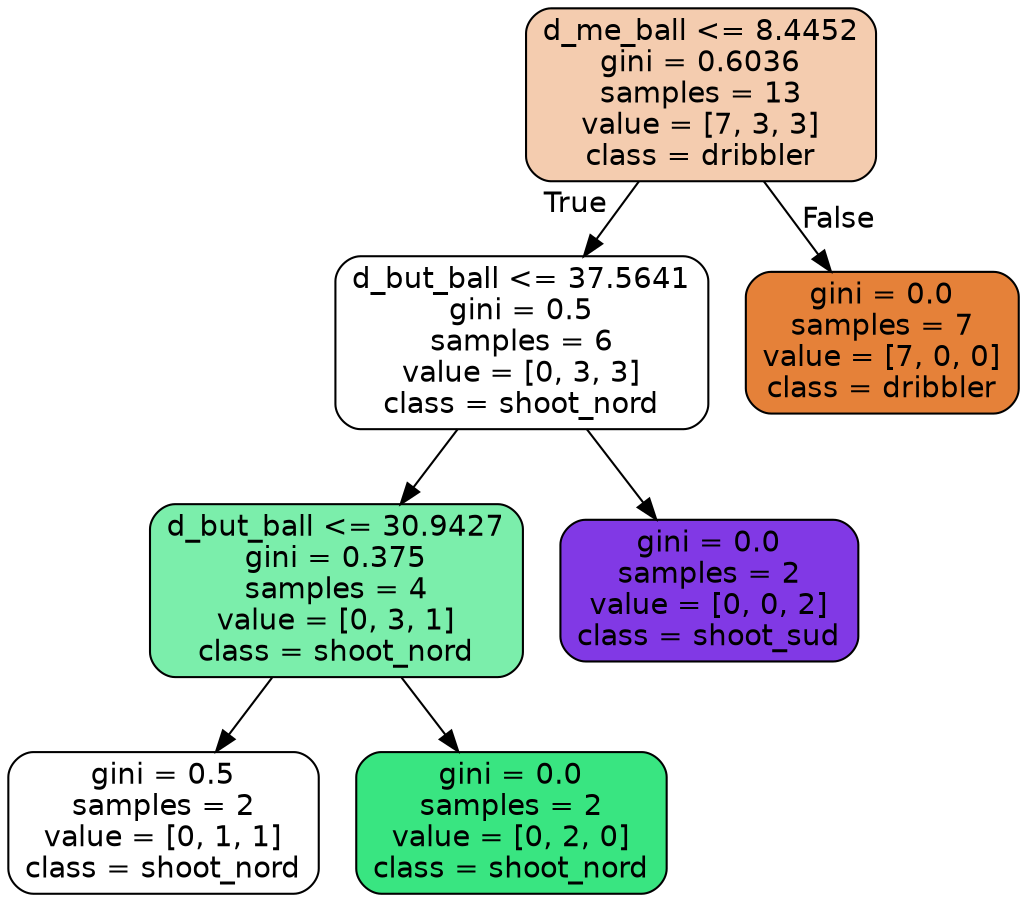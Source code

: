 digraph Tree {
node [shape=box, style="filled, rounded", color="black", fontname=helvetica] ;
edge [fontname=helvetica] ;
0 [label="d_me_ball <= 8.4452\ngini = 0.6036\nsamples = 13\nvalue = [7, 3, 3]\nclass = dribbler", fillcolor="#e5813966"] ;
1 [label="d_but_ball <= 37.5641\ngini = 0.5\nsamples = 6\nvalue = [0, 3, 3]\nclass = shoot_nord", fillcolor="#39e58100"] ;
0 -> 1 [labeldistance=2.5, labelangle=45, headlabel="True"] ;
2 [label="d_but_ball <= 30.9427\ngini = 0.375\nsamples = 4\nvalue = [0, 3, 1]\nclass = shoot_nord", fillcolor="#39e581aa"] ;
1 -> 2 ;
3 [label="gini = 0.5\nsamples = 2\nvalue = [0, 1, 1]\nclass = shoot_nord", fillcolor="#39e58100"] ;
2 -> 3 ;
4 [label="gini = 0.0\nsamples = 2\nvalue = [0, 2, 0]\nclass = shoot_nord", fillcolor="#39e581ff"] ;
2 -> 4 ;
5 [label="gini = 0.0\nsamples = 2\nvalue = [0, 0, 2]\nclass = shoot_sud", fillcolor="#8139e5ff"] ;
1 -> 5 ;
6 [label="gini = 0.0\nsamples = 7\nvalue = [7, 0, 0]\nclass = dribbler", fillcolor="#e58139ff"] ;
0 -> 6 [labeldistance=2.5, labelangle=-45, headlabel="False"] ;
}